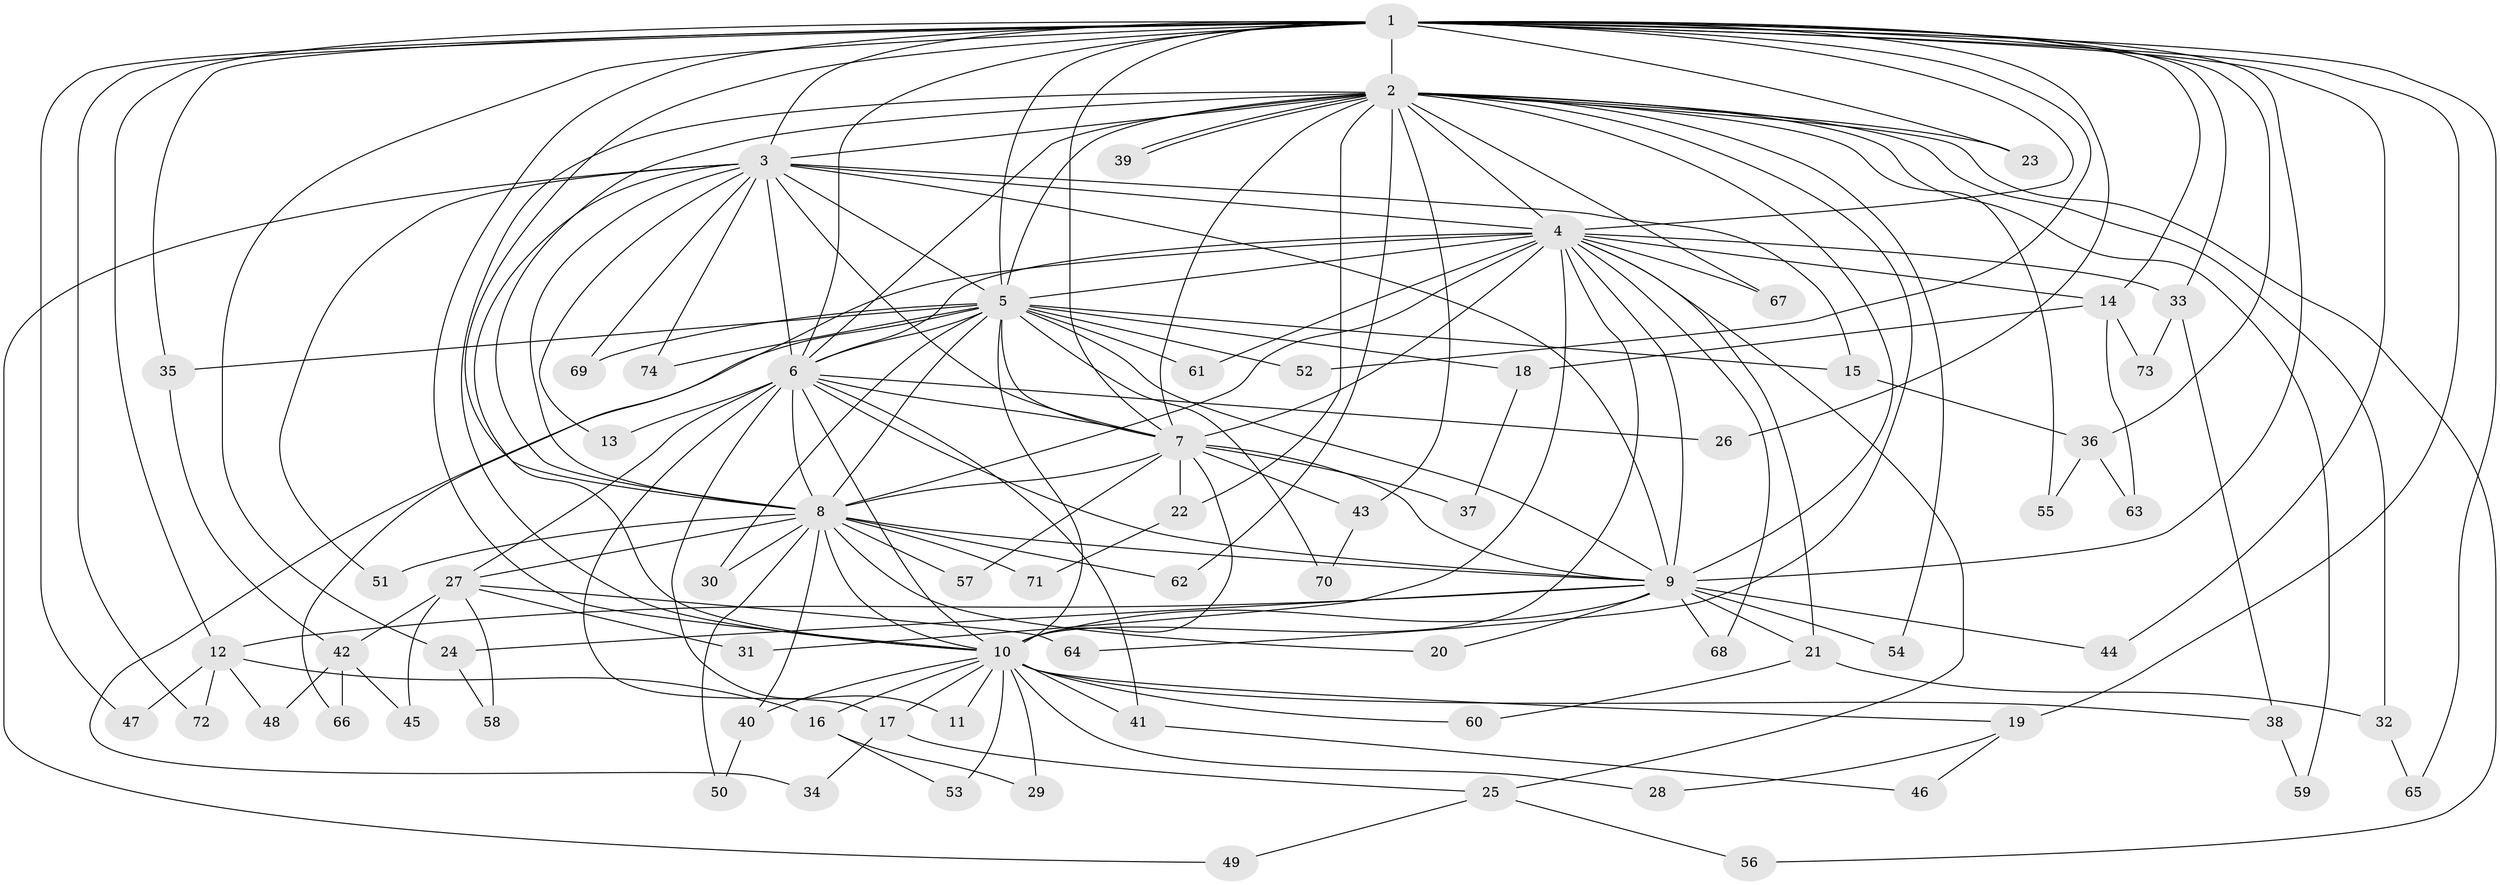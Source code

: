 // Generated by graph-tools (version 1.1) at 2025/10/02/27/25 16:10:58]
// undirected, 74 vertices, 173 edges
graph export_dot {
graph [start="1"]
  node [color=gray90,style=filled];
  1;
  2;
  3;
  4;
  5;
  6;
  7;
  8;
  9;
  10;
  11;
  12;
  13;
  14;
  15;
  16;
  17;
  18;
  19;
  20;
  21;
  22;
  23;
  24;
  25;
  26;
  27;
  28;
  29;
  30;
  31;
  32;
  33;
  34;
  35;
  36;
  37;
  38;
  39;
  40;
  41;
  42;
  43;
  44;
  45;
  46;
  47;
  48;
  49;
  50;
  51;
  52;
  53;
  54;
  55;
  56;
  57;
  58;
  59;
  60;
  61;
  62;
  63;
  64;
  65;
  66;
  67;
  68;
  69;
  70;
  71;
  72;
  73;
  74;
  1 -- 2;
  1 -- 3;
  1 -- 4;
  1 -- 5;
  1 -- 6;
  1 -- 7;
  1 -- 8;
  1 -- 9;
  1 -- 10;
  1 -- 12;
  1 -- 14;
  1 -- 19;
  1 -- 23;
  1 -- 24;
  1 -- 26;
  1 -- 33;
  1 -- 35;
  1 -- 36;
  1 -- 44;
  1 -- 47;
  1 -- 52;
  1 -- 65;
  1 -- 72;
  2 -- 3;
  2 -- 4;
  2 -- 5;
  2 -- 6;
  2 -- 7;
  2 -- 8;
  2 -- 9;
  2 -- 10;
  2 -- 22;
  2 -- 23;
  2 -- 32;
  2 -- 39;
  2 -- 39;
  2 -- 43;
  2 -- 54;
  2 -- 55;
  2 -- 56;
  2 -- 59;
  2 -- 62;
  2 -- 64;
  2 -- 67;
  3 -- 4;
  3 -- 5;
  3 -- 6;
  3 -- 7;
  3 -- 8;
  3 -- 9;
  3 -- 10;
  3 -- 13;
  3 -- 15;
  3 -- 49;
  3 -- 51;
  3 -- 69;
  3 -- 74;
  4 -- 5;
  4 -- 6;
  4 -- 7;
  4 -- 8;
  4 -- 9;
  4 -- 10;
  4 -- 14;
  4 -- 21;
  4 -- 25;
  4 -- 31;
  4 -- 33;
  4 -- 61;
  4 -- 66;
  4 -- 67;
  4 -- 68;
  5 -- 6;
  5 -- 7;
  5 -- 8;
  5 -- 9;
  5 -- 10;
  5 -- 15;
  5 -- 18;
  5 -- 30;
  5 -- 34;
  5 -- 35;
  5 -- 52;
  5 -- 61;
  5 -- 69;
  5 -- 70;
  5 -- 74;
  6 -- 7;
  6 -- 8;
  6 -- 9;
  6 -- 10;
  6 -- 11;
  6 -- 13;
  6 -- 17;
  6 -- 26;
  6 -- 27;
  6 -- 41;
  7 -- 8;
  7 -- 9;
  7 -- 10;
  7 -- 22;
  7 -- 37;
  7 -- 43;
  7 -- 57;
  8 -- 9;
  8 -- 10;
  8 -- 20;
  8 -- 27;
  8 -- 30;
  8 -- 40;
  8 -- 50;
  8 -- 51;
  8 -- 57;
  8 -- 62;
  8 -- 71;
  9 -- 10;
  9 -- 12;
  9 -- 20;
  9 -- 21;
  9 -- 24;
  9 -- 44;
  9 -- 54;
  9 -- 68;
  10 -- 11;
  10 -- 16;
  10 -- 17;
  10 -- 19;
  10 -- 28;
  10 -- 29;
  10 -- 38;
  10 -- 40;
  10 -- 41;
  10 -- 53;
  10 -- 60;
  12 -- 16;
  12 -- 47;
  12 -- 48;
  12 -- 72;
  14 -- 18;
  14 -- 63;
  14 -- 73;
  15 -- 36;
  16 -- 29;
  16 -- 53;
  17 -- 25;
  17 -- 34;
  18 -- 37;
  19 -- 28;
  19 -- 46;
  21 -- 32;
  21 -- 60;
  22 -- 71;
  24 -- 58;
  25 -- 49;
  25 -- 56;
  27 -- 31;
  27 -- 42;
  27 -- 45;
  27 -- 58;
  27 -- 64;
  32 -- 65;
  33 -- 38;
  33 -- 73;
  35 -- 42;
  36 -- 55;
  36 -- 63;
  38 -- 59;
  40 -- 50;
  41 -- 46;
  42 -- 45;
  42 -- 48;
  42 -- 66;
  43 -- 70;
}
